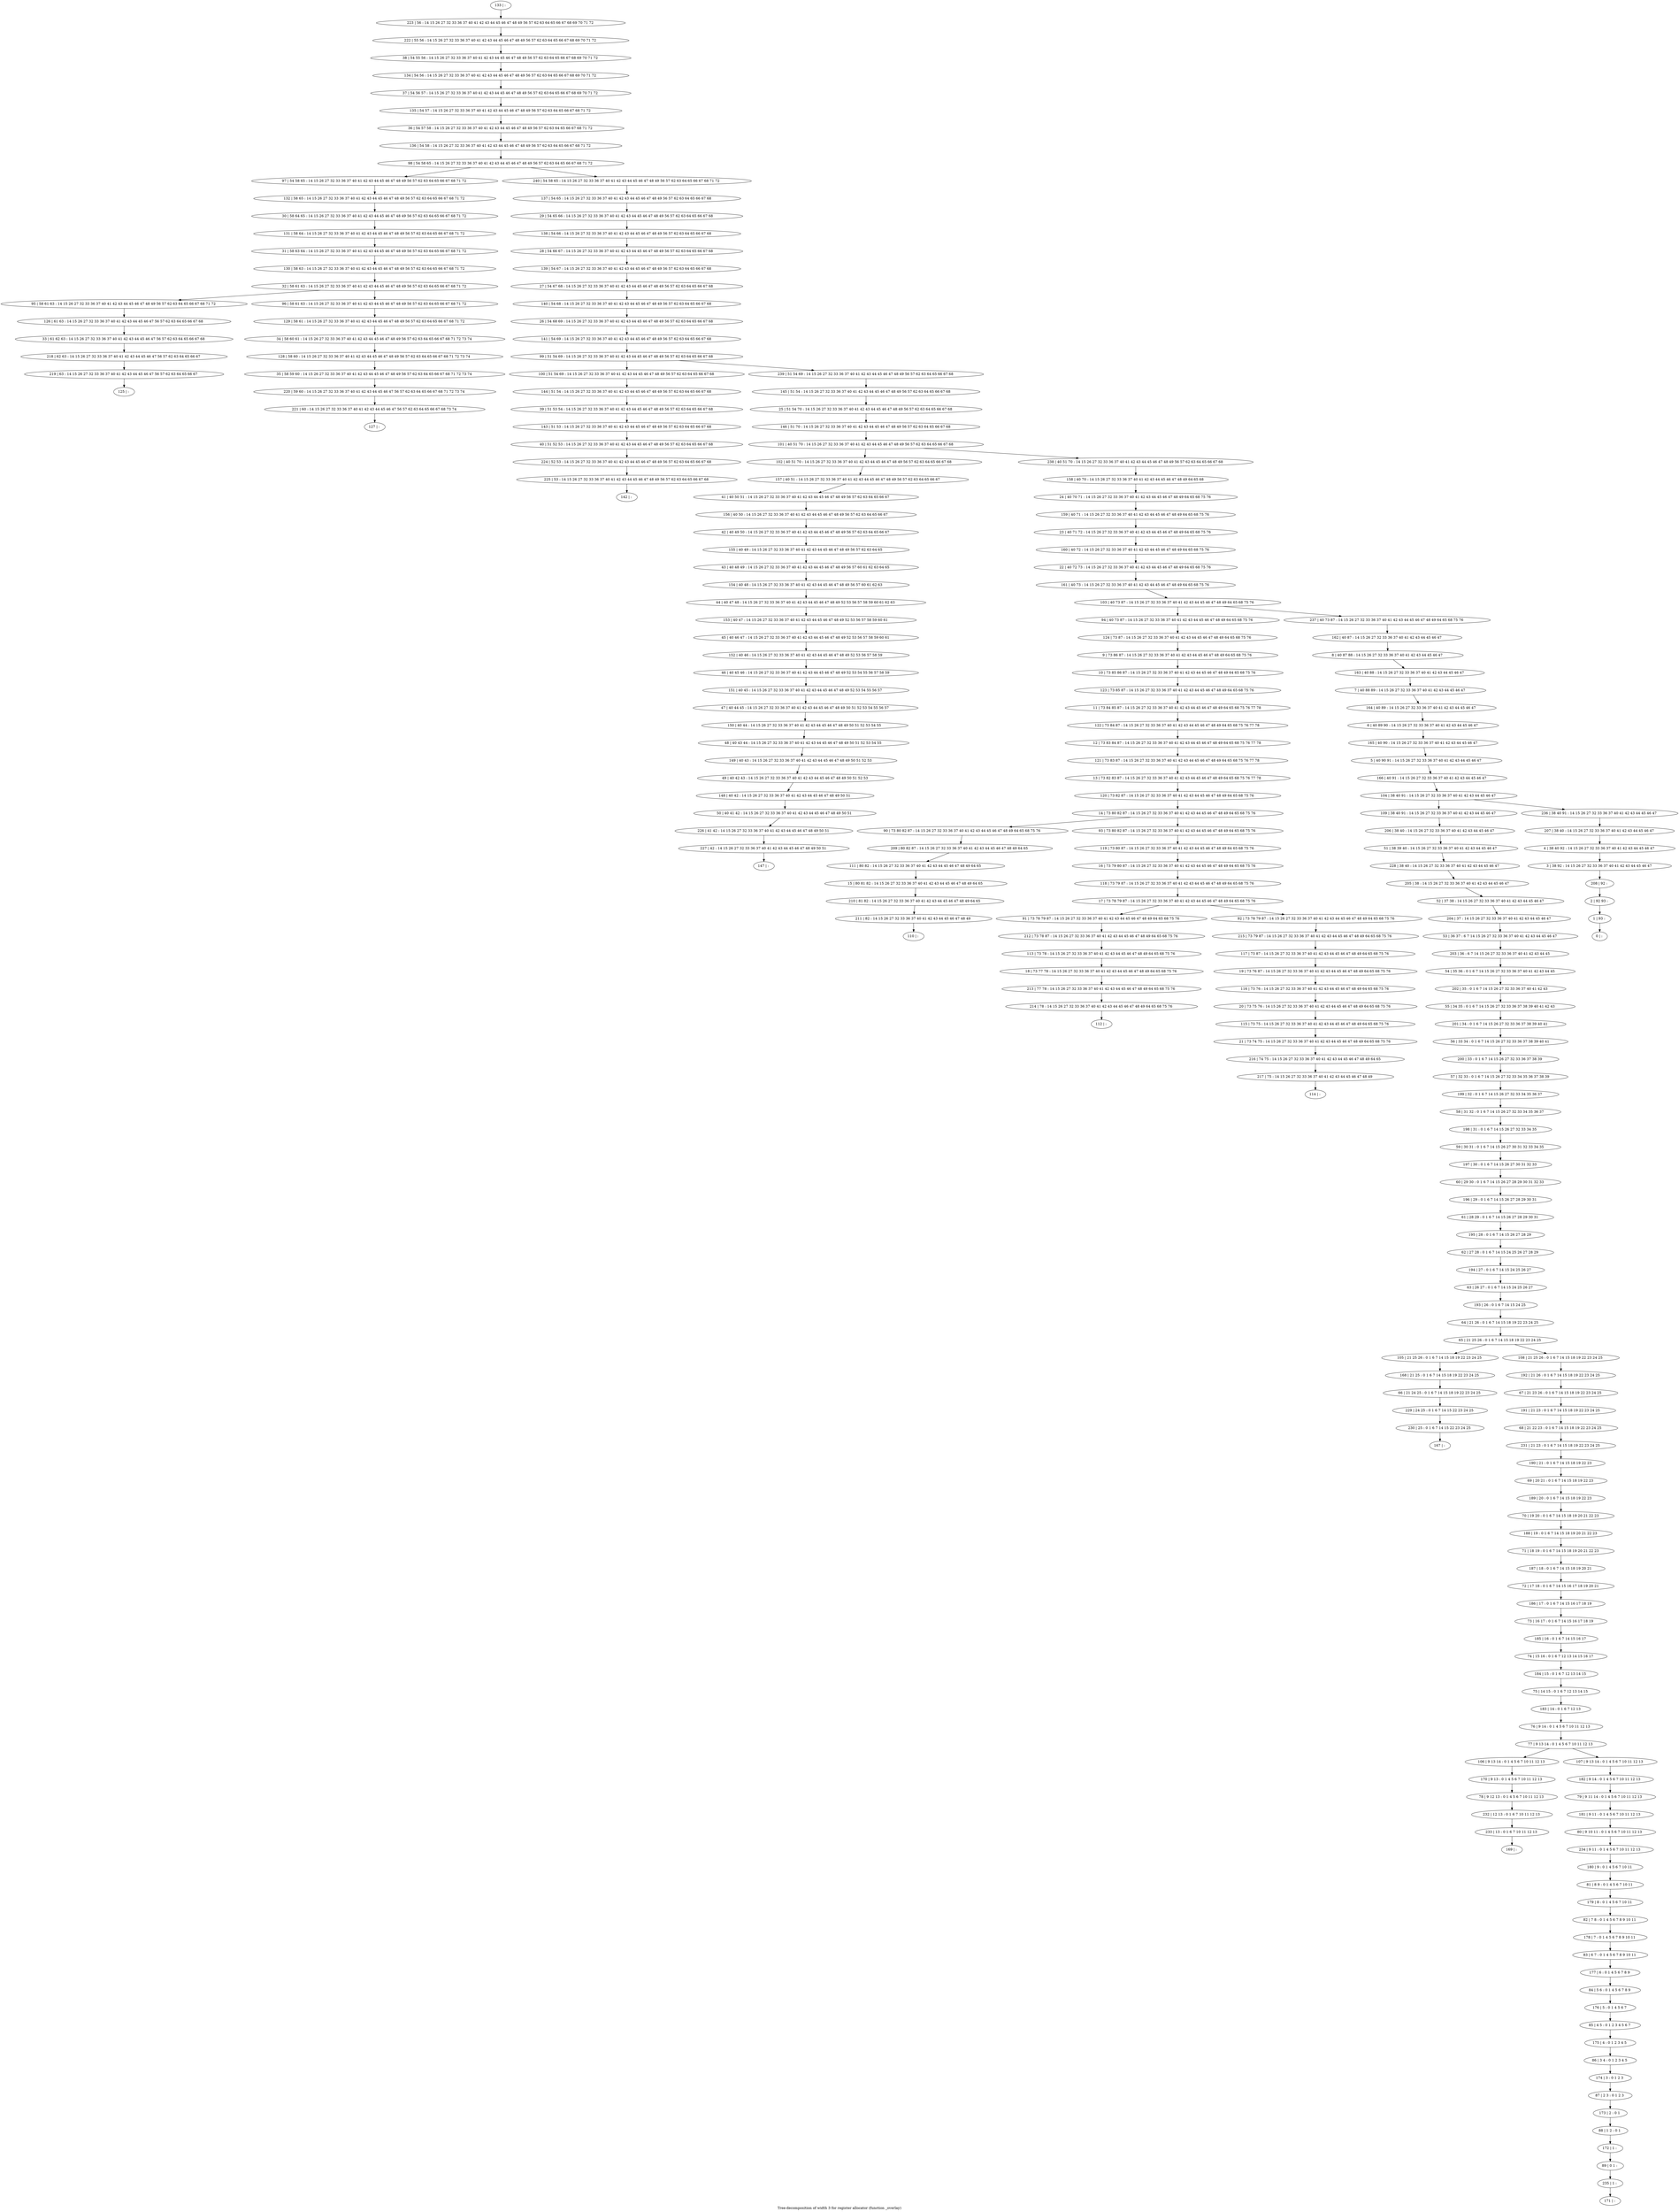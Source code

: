 digraph G {
graph [label="Tree-decomposition of width 3 for register allocator (function _overlay)"]
0[label="0 | : "];
1[label="1 | 93 : "];
2[label="2 | 92 93 : "];
3[label="3 | 38 92 : 14 15 26 27 32 33 36 37 40 41 42 43 44 45 46 47 "];
4[label="4 | 38 40 92 : 14 15 26 27 32 33 36 37 40 41 42 43 44 45 46 47 "];
5[label="5 | 40 90 91 : 14 15 26 27 32 33 36 37 40 41 42 43 44 45 46 47 "];
6[label="6 | 40 89 90 : 14 15 26 27 32 33 36 37 40 41 42 43 44 45 46 47 "];
7[label="7 | 40 88 89 : 14 15 26 27 32 33 36 37 40 41 42 43 44 45 46 47 "];
8[label="8 | 40 87 88 : 14 15 26 27 32 33 36 37 40 41 42 43 44 45 46 47 "];
9[label="9 | 73 86 87 : 14 15 26 27 32 33 36 37 40 41 42 43 44 45 46 47 48 49 64 65 68 75 76 "];
10[label="10 | 73 85 86 87 : 14 15 26 27 32 33 36 37 40 41 42 43 44 45 46 47 48 49 64 65 68 75 76 "];
11[label="11 | 73 84 85 87 : 14 15 26 27 32 33 36 37 40 41 42 43 44 45 46 47 48 49 64 65 68 75 76 77 78 "];
12[label="12 | 73 83 84 87 : 14 15 26 27 32 33 36 37 40 41 42 43 44 45 46 47 48 49 64 65 68 75 76 77 78 "];
13[label="13 | 73 82 83 87 : 14 15 26 27 32 33 36 37 40 41 42 43 44 45 46 47 48 49 64 65 68 75 76 77 78 "];
14[label="14 | 73 80 82 87 : 14 15 26 27 32 33 36 37 40 41 42 43 44 45 46 47 48 49 64 65 68 75 76 "];
15[label="15 | 80 81 82 : 14 15 26 27 32 33 36 37 40 41 42 43 44 45 46 47 48 49 64 65 "];
16[label="16 | 73 79 80 87 : 14 15 26 27 32 33 36 37 40 41 42 43 44 45 46 47 48 49 64 65 68 75 76 "];
17[label="17 | 73 78 79 87 : 14 15 26 27 32 33 36 37 40 41 42 43 44 45 46 47 48 49 64 65 68 75 76 "];
18[label="18 | 73 77 78 : 14 15 26 27 32 33 36 37 40 41 42 43 44 45 46 47 48 49 64 65 68 75 76 "];
19[label="19 | 73 76 87 : 14 15 26 27 32 33 36 37 40 41 42 43 44 45 46 47 48 49 64 65 68 75 76 "];
20[label="20 | 73 75 76 : 14 15 26 27 32 33 36 37 40 41 42 43 44 45 46 47 48 49 64 65 68 75 76 "];
21[label="21 | 73 74 75 : 14 15 26 27 32 33 36 37 40 41 42 43 44 45 46 47 48 49 64 65 68 75 76 "];
22[label="22 | 40 72 73 : 14 15 26 27 32 33 36 37 40 41 42 43 44 45 46 47 48 49 64 65 68 75 76 "];
23[label="23 | 40 71 72 : 14 15 26 27 32 33 36 37 40 41 42 43 44 45 46 47 48 49 64 65 68 75 76 "];
24[label="24 | 40 70 71 : 14 15 26 27 32 33 36 37 40 41 42 43 44 45 46 47 48 49 64 65 68 75 76 "];
25[label="25 | 51 54 70 : 14 15 26 27 32 33 36 37 40 41 42 43 44 45 46 47 48 49 56 57 62 63 64 65 66 67 68 "];
26[label="26 | 54 68 69 : 14 15 26 27 32 33 36 37 40 41 42 43 44 45 46 47 48 49 56 57 62 63 64 65 66 67 68 "];
27[label="27 | 54 67 68 : 14 15 26 27 32 33 36 37 40 41 42 43 44 45 46 47 48 49 56 57 62 63 64 65 66 67 68 "];
28[label="28 | 54 66 67 : 14 15 26 27 32 33 36 37 40 41 42 43 44 45 46 47 48 49 56 57 62 63 64 65 66 67 68 "];
29[label="29 | 54 65 66 : 14 15 26 27 32 33 36 37 40 41 42 43 44 45 46 47 48 49 56 57 62 63 64 65 66 67 68 "];
30[label="30 | 58 64 65 : 14 15 26 27 32 33 36 37 40 41 42 43 44 45 46 47 48 49 56 57 62 63 64 65 66 67 68 71 72 "];
31[label="31 | 58 63 64 : 14 15 26 27 32 33 36 37 40 41 42 43 44 45 46 47 48 49 56 57 62 63 64 65 66 67 68 71 72 "];
32[label="32 | 58 61 63 : 14 15 26 27 32 33 36 37 40 41 42 43 44 45 46 47 48 49 56 57 62 63 64 65 66 67 68 71 72 "];
33[label="33 | 61 62 63 : 14 15 26 27 32 33 36 37 40 41 42 43 44 45 46 47 56 57 62 63 64 65 66 67 68 "];
34[label="34 | 58 60 61 : 14 15 26 27 32 33 36 37 40 41 42 43 44 45 46 47 48 49 56 57 62 63 64 65 66 67 68 71 72 73 74 "];
35[label="35 | 58 59 60 : 14 15 26 27 32 33 36 37 40 41 42 43 44 45 46 47 48 49 56 57 62 63 64 65 66 67 68 71 72 73 74 "];
36[label="36 | 54 57 58 : 14 15 26 27 32 33 36 37 40 41 42 43 44 45 46 47 48 49 56 57 62 63 64 65 66 67 68 71 72 "];
37[label="37 | 54 56 57 : 14 15 26 27 32 33 36 37 40 41 42 43 44 45 46 47 48 49 56 57 62 63 64 65 66 67 68 69 70 71 72 "];
38[label="38 | 54 55 56 : 14 15 26 27 32 33 36 37 40 41 42 43 44 45 46 47 48 49 56 57 62 63 64 65 66 67 68 69 70 71 72 "];
39[label="39 | 51 53 54 : 14 15 26 27 32 33 36 37 40 41 42 43 44 45 46 47 48 49 56 57 62 63 64 65 66 67 68 "];
40[label="40 | 51 52 53 : 14 15 26 27 32 33 36 37 40 41 42 43 44 45 46 47 48 49 56 57 62 63 64 65 66 67 68 "];
41[label="41 | 40 50 51 : 14 15 26 27 32 33 36 37 40 41 42 43 44 45 46 47 48 49 56 57 62 63 64 65 66 67 "];
42[label="42 | 40 49 50 : 14 15 26 27 32 33 36 37 40 41 42 43 44 45 46 47 48 49 56 57 62 63 64 65 66 67 "];
43[label="43 | 40 48 49 : 14 15 26 27 32 33 36 37 40 41 42 43 44 45 46 47 48 49 56 57 60 61 62 63 64 65 "];
44[label="44 | 40 47 48 : 14 15 26 27 32 33 36 37 40 41 42 43 44 45 46 47 48 49 52 53 56 57 58 59 60 61 62 63 "];
45[label="45 | 40 46 47 : 14 15 26 27 32 33 36 37 40 41 42 43 44 45 46 47 48 49 52 53 56 57 58 59 60 61 "];
46[label="46 | 40 45 46 : 14 15 26 27 32 33 36 37 40 41 42 43 44 45 46 47 48 49 52 53 54 55 56 57 58 59 "];
47[label="47 | 40 44 45 : 14 15 26 27 32 33 36 37 40 41 42 43 44 45 46 47 48 49 50 51 52 53 54 55 56 57 "];
48[label="48 | 40 43 44 : 14 15 26 27 32 33 36 37 40 41 42 43 44 45 46 47 48 49 50 51 52 53 54 55 "];
49[label="49 | 40 42 43 : 14 15 26 27 32 33 36 37 40 41 42 43 44 45 46 47 48 49 50 51 52 53 "];
50[label="50 | 40 41 42 : 14 15 26 27 32 33 36 37 40 41 42 43 44 45 46 47 48 49 50 51 "];
51[label="51 | 38 39 40 : 14 15 26 27 32 33 36 37 40 41 42 43 44 45 46 47 "];
52[label="52 | 37 38 : 14 15 26 27 32 33 36 37 40 41 42 43 44 45 46 47 "];
53[label="53 | 36 37 : 6 7 14 15 26 27 32 33 36 37 40 41 42 43 44 45 46 47 "];
54[label="54 | 35 36 : 0 1 6 7 14 15 26 27 32 33 36 37 40 41 42 43 44 45 "];
55[label="55 | 34 35 : 0 1 6 7 14 15 26 27 32 33 36 37 38 39 40 41 42 43 "];
56[label="56 | 33 34 : 0 1 6 7 14 15 26 27 32 33 36 37 38 39 40 41 "];
57[label="57 | 32 33 : 0 1 6 7 14 15 26 27 32 33 34 35 36 37 38 39 "];
58[label="58 | 31 32 : 0 1 6 7 14 15 26 27 32 33 34 35 36 37 "];
59[label="59 | 30 31 : 0 1 6 7 14 15 26 27 30 31 32 33 34 35 "];
60[label="60 | 29 30 : 0 1 6 7 14 15 26 27 28 29 30 31 32 33 "];
61[label="61 | 28 29 : 0 1 6 7 14 15 26 27 28 29 30 31 "];
62[label="62 | 27 28 : 0 1 6 7 14 15 24 25 26 27 28 29 "];
63[label="63 | 26 27 : 0 1 6 7 14 15 24 25 26 27 "];
64[label="64 | 21 26 : 0 1 6 7 14 15 18 19 22 23 24 25 "];
65[label="65 | 21 25 26 : 0 1 6 7 14 15 18 19 22 23 24 25 "];
66[label="66 | 21 24 25 : 0 1 6 7 14 15 18 19 22 23 24 25 "];
67[label="67 | 21 23 26 : 0 1 6 7 14 15 18 19 22 23 24 25 "];
68[label="68 | 21 22 23 : 0 1 6 7 14 15 18 19 22 23 24 25 "];
69[label="69 | 20 21 : 0 1 6 7 14 15 18 19 22 23 "];
70[label="70 | 19 20 : 0 1 6 7 14 15 18 19 20 21 22 23 "];
71[label="71 | 18 19 : 0 1 6 7 14 15 18 19 20 21 22 23 "];
72[label="72 | 17 18 : 0 1 6 7 14 15 16 17 18 19 20 21 "];
73[label="73 | 16 17 : 0 1 6 7 14 15 16 17 18 19 "];
74[label="74 | 15 16 : 0 1 6 7 12 13 14 15 16 17 "];
75[label="75 | 14 15 : 0 1 6 7 12 13 14 15 "];
76[label="76 | 9 14 : 0 1 4 5 6 7 10 11 12 13 "];
77[label="77 | 9 13 14 : 0 1 4 5 6 7 10 11 12 13 "];
78[label="78 | 9 12 13 : 0 1 4 5 6 7 10 11 12 13 "];
79[label="79 | 9 11 14 : 0 1 4 5 6 7 10 11 12 13 "];
80[label="80 | 9 10 11 : 0 1 4 5 6 7 10 11 12 13 "];
81[label="81 | 8 9 : 0 1 4 5 6 7 10 11 "];
82[label="82 | 7 8 : 0 1 4 5 6 7 8 9 10 11 "];
83[label="83 | 6 7 : 0 1 4 5 6 7 8 9 10 11 "];
84[label="84 | 5 6 : 0 1 4 5 6 7 8 9 "];
85[label="85 | 4 5 : 0 1 2 3 4 5 6 7 "];
86[label="86 | 3 4 : 0 1 2 3 4 5 "];
87[label="87 | 2 3 : 0 1 2 3 "];
88[label="88 | 1 2 : 0 1 "];
89[label="89 | 0 1 : "];
90[label="90 | 73 80 82 87 : 14 15 26 27 32 33 36 37 40 41 42 43 44 45 46 47 48 49 64 65 68 75 76 "];
91[label="91 | 73 78 79 87 : 14 15 26 27 32 33 36 37 40 41 42 43 44 45 46 47 48 49 64 65 68 75 76 "];
92[label="92 | 73 78 79 87 : 14 15 26 27 32 33 36 37 40 41 42 43 44 45 46 47 48 49 64 65 68 75 76 "];
93[label="93 | 73 80 82 87 : 14 15 26 27 32 33 36 37 40 41 42 43 44 45 46 47 48 49 64 65 68 75 76 "];
94[label="94 | 40 73 87 : 14 15 26 27 32 33 36 37 40 41 42 43 44 45 46 47 48 49 64 65 68 75 76 "];
95[label="95 | 58 61 63 : 14 15 26 27 32 33 36 37 40 41 42 43 44 45 46 47 48 49 56 57 62 63 64 65 66 67 68 71 72 "];
96[label="96 | 58 61 63 : 14 15 26 27 32 33 36 37 40 41 42 43 44 45 46 47 48 49 56 57 62 63 64 65 66 67 68 71 72 "];
97[label="97 | 54 58 65 : 14 15 26 27 32 33 36 37 40 41 42 43 44 45 46 47 48 49 56 57 62 63 64 65 66 67 68 71 72 "];
98[label="98 | 54 58 65 : 14 15 26 27 32 33 36 37 40 41 42 43 44 45 46 47 48 49 56 57 62 63 64 65 66 67 68 71 72 "];
99[label="99 | 51 54 69 : 14 15 26 27 32 33 36 37 40 41 42 43 44 45 46 47 48 49 56 57 62 63 64 65 66 67 68 "];
100[label="100 | 51 54 69 : 14 15 26 27 32 33 36 37 40 41 42 43 44 45 46 47 48 49 56 57 62 63 64 65 66 67 68 "];
101[label="101 | 40 51 70 : 14 15 26 27 32 33 36 37 40 41 42 43 44 45 46 47 48 49 56 57 62 63 64 65 66 67 68 "];
102[label="102 | 40 51 70 : 14 15 26 27 32 33 36 37 40 41 42 43 44 45 46 47 48 49 56 57 62 63 64 65 66 67 68 "];
103[label="103 | 40 73 87 : 14 15 26 27 32 33 36 37 40 41 42 43 44 45 46 47 48 49 64 65 68 75 76 "];
104[label="104 | 38 40 91 : 14 15 26 27 32 33 36 37 40 41 42 43 44 45 46 47 "];
105[label="105 | 21 25 26 : 0 1 6 7 14 15 18 19 22 23 24 25 "];
106[label="106 | 9 13 14 : 0 1 4 5 6 7 10 11 12 13 "];
107[label="107 | 9 13 14 : 0 1 4 5 6 7 10 11 12 13 "];
108[label="108 | 21 25 26 : 0 1 6 7 14 15 18 19 22 23 24 25 "];
109[label="109 | 38 40 91 : 14 15 26 27 32 33 36 37 40 41 42 43 44 45 46 47 "];
110[label="110 | : "];
111[label="111 | 80 82 : 14 15 26 27 32 33 36 37 40 41 42 43 44 45 46 47 48 49 64 65 "];
112[label="112 | : "];
113[label="113 | 73 78 : 14 15 26 27 32 33 36 37 40 41 42 43 44 45 46 47 48 49 64 65 68 75 76 "];
114[label="114 | : "];
115[label="115 | 73 75 : 14 15 26 27 32 33 36 37 40 41 42 43 44 45 46 47 48 49 64 65 68 75 76 "];
116[label="116 | 73 76 : 14 15 26 27 32 33 36 37 40 41 42 43 44 45 46 47 48 49 64 65 68 75 76 "];
117[label="117 | 73 87 : 14 15 26 27 32 33 36 37 40 41 42 43 44 45 46 47 48 49 64 65 68 75 76 "];
118[label="118 | 73 79 87 : 14 15 26 27 32 33 36 37 40 41 42 43 44 45 46 47 48 49 64 65 68 75 76 "];
119[label="119 | 73 80 87 : 14 15 26 27 32 33 36 37 40 41 42 43 44 45 46 47 48 49 64 65 68 75 76 "];
120[label="120 | 73 82 87 : 14 15 26 27 32 33 36 37 40 41 42 43 44 45 46 47 48 49 64 65 68 75 76 "];
121[label="121 | 73 83 87 : 14 15 26 27 32 33 36 37 40 41 42 43 44 45 46 47 48 49 64 65 68 75 76 77 78 "];
122[label="122 | 73 84 87 : 14 15 26 27 32 33 36 37 40 41 42 43 44 45 46 47 48 49 64 65 68 75 76 77 78 "];
123[label="123 | 73 85 87 : 14 15 26 27 32 33 36 37 40 41 42 43 44 45 46 47 48 49 64 65 68 75 76 "];
124[label="124 | 73 87 : 14 15 26 27 32 33 36 37 40 41 42 43 44 45 46 47 48 49 64 65 68 75 76 "];
125[label="125 | : "];
126[label="126 | 61 63 : 14 15 26 27 32 33 36 37 40 41 42 43 44 45 46 47 56 57 62 63 64 65 66 67 68 "];
127[label="127 | : "];
128[label="128 | 58 60 : 14 15 26 27 32 33 36 37 40 41 42 43 44 45 46 47 48 49 56 57 62 63 64 65 66 67 68 71 72 73 74 "];
129[label="129 | 58 61 : 14 15 26 27 32 33 36 37 40 41 42 43 44 45 46 47 48 49 56 57 62 63 64 65 66 67 68 71 72 "];
130[label="130 | 58 63 : 14 15 26 27 32 33 36 37 40 41 42 43 44 45 46 47 48 49 56 57 62 63 64 65 66 67 68 71 72 "];
131[label="131 | 58 64 : 14 15 26 27 32 33 36 37 40 41 42 43 44 45 46 47 48 49 56 57 62 63 64 65 66 67 68 71 72 "];
132[label="132 | 58 65 : 14 15 26 27 32 33 36 37 40 41 42 43 44 45 46 47 48 49 56 57 62 63 64 65 66 67 68 71 72 "];
133[label="133 | : "];
134[label="134 | 54 56 : 14 15 26 27 32 33 36 37 40 41 42 43 44 45 46 47 48 49 56 57 62 63 64 65 66 67 68 69 70 71 72 "];
135[label="135 | 54 57 : 14 15 26 27 32 33 36 37 40 41 42 43 44 45 46 47 48 49 56 57 62 63 64 65 66 67 68 71 72 "];
136[label="136 | 54 58 : 14 15 26 27 32 33 36 37 40 41 42 43 44 45 46 47 48 49 56 57 62 63 64 65 66 67 68 71 72 "];
137[label="137 | 54 65 : 14 15 26 27 32 33 36 37 40 41 42 43 44 45 46 47 48 49 56 57 62 63 64 65 66 67 68 "];
138[label="138 | 54 66 : 14 15 26 27 32 33 36 37 40 41 42 43 44 45 46 47 48 49 56 57 62 63 64 65 66 67 68 "];
139[label="139 | 54 67 : 14 15 26 27 32 33 36 37 40 41 42 43 44 45 46 47 48 49 56 57 62 63 64 65 66 67 68 "];
140[label="140 | 54 68 : 14 15 26 27 32 33 36 37 40 41 42 43 44 45 46 47 48 49 56 57 62 63 64 65 66 67 68 "];
141[label="141 | 54 69 : 14 15 26 27 32 33 36 37 40 41 42 43 44 45 46 47 48 49 56 57 62 63 64 65 66 67 68 "];
142[label="142 | : "];
143[label="143 | 51 53 : 14 15 26 27 32 33 36 37 40 41 42 43 44 45 46 47 48 49 56 57 62 63 64 65 66 67 68 "];
144[label="144 | 51 54 : 14 15 26 27 32 33 36 37 40 41 42 43 44 45 46 47 48 49 56 57 62 63 64 65 66 67 68 "];
145[label="145 | 51 54 : 14 15 26 27 32 33 36 37 40 41 42 43 44 45 46 47 48 49 56 57 62 63 64 65 66 67 68 "];
146[label="146 | 51 70 : 14 15 26 27 32 33 36 37 40 41 42 43 44 45 46 47 48 49 56 57 62 63 64 65 66 67 68 "];
147[label="147 | : "];
148[label="148 | 40 42 : 14 15 26 27 32 33 36 37 40 41 42 43 44 45 46 47 48 49 50 51 "];
149[label="149 | 40 43 : 14 15 26 27 32 33 36 37 40 41 42 43 44 45 46 47 48 49 50 51 52 53 "];
150[label="150 | 40 44 : 14 15 26 27 32 33 36 37 40 41 42 43 44 45 46 47 48 49 50 51 52 53 54 55 "];
151[label="151 | 40 45 : 14 15 26 27 32 33 36 37 40 41 42 43 44 45 46 47 48 49 52 53 54 55 56 57 "];
152[label="152 | 40 46 : 14 15 26 27 32 33 36 37 40 41 42 43 44 45 46 47 48 49 52 53 56 57 58 59 "];
153[label="153 | 40 47 : 14 15 26 27 32 33 36 37 40 41 42 43 44 45 46 47 48 49 52 53 56 57 58 59 60 61 "];
154[label="154 | 40 48 : 14 15 26 27 32 33 36 37 40 41 42 43 44 45 46 47 48 49 56 57 60 61 62 63 "];
155[label="155 | 40 49 : 14 15 26 27 32 33 36 37 40 41 42 43 44 45 46 47 48 49 56 57 62 63 64 65 "];
156[label="156 | 40 50 : 14 15 26 27 32 33 36 37 40 41 42 43 44 45 46 47 48 49 56 57 62 63 64 65 66 67 "];
157[label="157 | 40 51 : 14 15 26 27 32 33 36 37 40 41 42 43 44 45 46 47 48 49 56 57 62 63 64 65 66 67 "];
158[label="158 | 40 70 : 14 15 26 27 32 33 36 37 40 41 42 43 44 45 46 47 48 49 64 65 68 "];
159[label="159 | 40 71 : 14 15 26 27 32 33 36 37 40 41 42 43 44 45 46 47 48 49 64 65 68 75 76 "];
160[label="160 | 40 72 : 14 15 26 27 32 33 36 37 40 41 42 43 44 45 46 47 48 49 64 65 68 75 76 "];
161[label="161 | 40 73 : 14 15 26 27 32 33 36 37 40 41 42 43 44 45 46 47 48 49 64 65 68 75 76 "];
162[label="162 | 40 87 : 14 15 26 27 32 33 36 37 40 41 42 43 44 45 46 47 "];
163[label="163 | 40 88 : 14 15 26 27 32 33 36 37 40 41 42 43 44 45 46 47 "];
164[label="164 | 40 89 : 14 15 26 27 32 33 36 37 40 41 42 43 44 45 46 47 "];
165[label="165 | 40 90 : 14 15 26 27 32 33 36 37 40 41 42 43 44 45 46 47 "];
166[label="166 | 40 91 : 14 15 26 27 32 33 36 37 40 41 42 43 44 45 46 47 "];
167[label="167 | : "];
168[label="168 | 21 25 : 0 1 6 7 14 15 18 19 22 23 24 25 "];
169[label="169 | : "];
170[label="170 | 9 13 : 0 1 4 5 6 7 10 11 12 13 "];
171[label="171 | : "];
172[label="172 | 1 : "];
173[label="173 | 2 : 0 1 "];
174[label="174 | 3 : 0 1 2 3 "];
175[label="175 | 4 : 0 1 2 3 4 5 "];
176[label="176 | 5 : 0 1 4 5 6 7 "];
177[label="177 | 6 : 0 1 4 5 6 7 8 9 "];
178[label="178 | 7 : 0 1 4 5 6 7 8 9 10 11 "];
179[label="179 | 8 : 0 1 4 5 6 7 10 11 "];
180[label="180 | 9 : 0 1 4 5 6 7 10 11 "];
181[label="181 | 9 11 : 0 1 4 5 6 7 10 11 12 13 "];
182[label="182 | 9 14 : 0 1 4 5 6 7 10 11 12 13 "];
183[label="183 | 14 : 0 1 6 7 12 13 "];
184[label="184 | 15 : 0 1 6 7 12 13 14 15 "];
185[label="185 | 16 : 0 1 6 7 14 15 16 17 "];
186[label="186 | 17 : 0 1 6 7 14 15 16 17 18 19 "];
187[label="187 | 18 : 0 1 6 7 14 15 18 19 20 21 "];
188[label="188 | 19 : 0 1 6 7 14 15 18 19 20 21 22 23 "];
189[label="189 | 20 : 0 1 6 7 14 15 18 19 22 23 "];
190[label="190 | 21 : 0 1 6 7 14 15 18 19 22 23 "];
191[label="191 | 21 23 : 0 1 6 7 14 15 18 19 22 23 24 25 "];
192[label="192 | 21 26 : 0 1 6 7 14 15 18 19 22 23 24 25 "];
193[label="193 | 26 : 0 1 6 7 14 15 24 25 "];
194[label="194 | 27 : 0 1 6 7 14 15 24 25 26 27 "];
195[label="195 | 28 : 0 1 6 7 14 15 26 27 28 29 "];
196[label="196 | 29 : 0 1 6 7 14 15 26 27 28 29 30 31 "];
197[label="197 | 30 : 0 1 6 7 14 15 26 27 30 31 32 33 "];
198[label="198 | 31 : 0 1 6 7 14 15 26 27 32 33 34 35 "];
199[label="199 | 32 : 0 1 6 7 14 15 26 27 32 33 34 35 36 37 "];
200[label="200 | 33 : 0 1 6 7 14 15 26 27 32 33 36 37 38 39 "];
201[label="201 | 34 : 0 1 6 7 14 15 26 27 32 33 36 37 38 39 40 41 "];
202[label="202 | 35 : 0 1 6 7 14 15 26 27 32 33 36 37 40 41 42 43 "];
203[label="203 | 36 : 6 7 14 15 26 27 32 33 36 37 40 41 42 43 44 45 "];
204[label="204 | 37 : 14 15 26 27 32 33 36 37 40 41 42 43 44 45 46 47 "];
205[label="205 | 38 : 14 15 26 27 32 33 36 37 40 41 42 43 44 45 46 47 "];
206[label="206 | 38 40 : 14 15 26 27 32 33 36 37 40 41 42 43 44 45 46 47 "];
207[label="207 | 38 40 : 14 15 26 27 32 33 36 37 40 41 42 43 44 45 46 47 "];
208[label="208 | 92 : "];
209[label="209 | 80 82 87 : 14 15 26 27 32 33 36 37 40 41 42 43 44 45 46 47 48 49 64 65 "];
210[label="210 | 81 82 : 14 15 26 27 32 33 36 37 40 41 42 43 44 45 46 47 48 49 64 65 "];
211[label="211 | 82 : 14 15 26 27 32 33 36 37 40 41 42 43 44 45 46 47 48 49 "];
212[label="212 | 73 78 87 : 14 15 26 27 32 33 36 37 40 41 42 43 44 45 46 47 48 49 64 65 68 75 76 "];
213[label="213 | 77 78 : 14 15 26 27 32 33 36 37 40 41 42 43 44 45 46 47 48 49 64 65 68 75 76 "];
214[label="214 | 78 : 14 15 26 27 32 33 36 37 40 41 42 43 44 45 46 47 48 49 64 65 68 75 76 "];
215[label="215 | 73 79 87 : 14 15 26 27 32 33 36 37 40 41 42 43 44 45 46 47 48 49 64 65 68 75 76 "];
216[label="216 | 74 75 : 14 15 26 27 32 33 36 37 40 41 42 43 44 45 46 47 48 49 64 65 "];
217[label="217 | 75 : 14 15 26 27 32 33 36 37 40 41 42 43 44 45 46 47 48 49 "];
218[label="218 | 62 63 : 14 15 26 27 32 33 36 37 40 41 42 43 44 45 46 47 56 57 62 63 64 65 66 67 "];
219[label="219 | 63 : 14 15 26 27 32 33 36 37 40 41 42 43 44 45 46 47 56 57 62 63 64 65 66 67 "];
220[label="220 | 59 60 : 14 15 26 27 32 33 36 37 40 41 42 43 44 45 46 47 56 57 62 63 64 65 66 67 68 71 72 73 74 "];
221[label="221 | 60 : 14 15 26 27 32 33 36 37 40 41 42 43 44 45 46 47 56 57 62 63 64 65 66 67 68 73 74 "];
222[label="222 | 55 56 : 14 15 26 27 32 33 36 37 40 41 42 43 44 45 46 47 48 49 56 57 62 63 64 65 66 67 68 69 70 71 72 "];
223[label="223 | 56 : 14 15 26 27 32 33 36 37 40 41 42 43 44 45 46 47 48 49 56 57 62 63 64 65 66 67 68 69 70 71 72 "];
224[label="224 | 52 53 : 14 15 26 27 32 33 36 37 40 41 42 43 44 45 46 47 48 49 56 57 62 63 64 65 66 67 68 "];
225[label="225 | 53 : 14 15 26 27 32 33 36 37 40 41 42 43 44 45 46 47 48 49 56 57 62 63 64 65 66 67 68 "];
226[label="226 | 41 42 : 14 15 26 27 32 33 36 37 40 41 42 43 44 45 46 47 48 49 50 51 "];
227[label="227 | 42 : 14 15 26 27 32 33 36 37 40 41 42 43 44 45 46 47 48 49 50 51 "];
228[label="228 | 38 40 : 14 15 26 27 32 33 36 37 40 41 42 43 44 45 46 47 "];
229[label="229 | 24 25 : 0 1 6 7 14 15 22 23 24 25 "];
230[label="230 | 25 : 0 1 6 7 14 15 22 23 24 25 "];
231[label="231 | 21 23 : 0 1 6 7 14 15 18 19 22 23 24 25 "];
232[label="232 | 12 13 : 0 1 6 7 10 11 12 13 "];
233[label="233 | 13 : 0 1 6 7 10 11 12 13 "];
234[label="234 | 9 11 : 0 1 4 5 6 7 10 11 12 13 "];
235[label="235 | 1 : "];
236[label="236 | 38 40 91 : 14 15 26 27 32 33 36 37 40 41 42 43 44 45 46 47 "];
237[label="237 | 40 73 87 : 14 15 26 27 32 33 36 37 40 41 42 43 44 45 46 47 48 49 64 65 68 75 76 "];
238[label="238 | 40 51 70 : 14 15 26 27 32 33 36 37 40 41 42 43 44 45 46 47 48 49 56 57 62 63 64 65 66 67 68 "];
239[label="239 | 51 54 69 : 14 15 26 27 32 33 36 37 40 41 42 43 44 45 46 47 48 49 56 57 62 63 64 65 66 67 68 "];
240[label="240 | 54 58 65 : 14 15 26 27 32 33 36 37 40 41 42 43 44 45 46 47 48 49 56 57 62 63 64 65 66 67 68 71 72 "];
9->10 ;
64->65 ;
76->77 ;
14->90 ;
17->91 ;
17->92 ;
14->93 ;
32->95 ;
32->96 ;
65->105 ;
77->106 ;
77->107 ;
65->108 ;
111->15 ;
113->18 ;
115->21 ;
20->115 ;
116->20 ;
19->116 ;
117->19 ;
118->17 ;
16->118 ;
119->16 ;
93->119 ;
120->14 ;
13->120 ;
121->13 ;
12->121 ;
122->12 ;
11->122 ;
123->11 ;
10->123 ;
124->9 ;
94->124 ;
126->33 ;
95->126 ;
128->35 ;
34->128 ;
129->34 ;
96->129 ;
130->32 ;
31->130 ;
131->31 ;
30->131 ;
132->30 ;
97->132 ;
143->40 ;
39->143 ;
144->39 ;
100->144 ;
148->50 ;
49->148 ;
149->49 ;
48->149 ;
150->48 ;
47->150 ;
151->47 ;
46->151 ;
152->46 ;
45->152 ;
153->45 ;
44->153 ;
154->44 ;
43->154 ;
155->43 ;
42->155 ;
156->42 ;
41->156 ;
157->41 ;
102->157 ;
168->66 ;
105->168 ;
170->78 ;
106->170 ;
172->89 ;
88->172 ;
173->88 ;
87->173 ;
174->87 ;
86->174 ;
175->86 ;
85->175 ;
176->85 ;
84->176 ;
177->84 ;
83->177 ;
178->83 ;
82->178 ;
179->82 ;
81->179 ;
180->81 ;
181->80 ;
79->181 ;
182->79 ;
107->182 ;
183->76 ;
75->183 ;
184->75 ;
74->184 ;
185->74 ;
73->185 ;
186->73 ;
72->186 ;
187->72 ;
71->187 ;
188->71 ;
70->188 ;
189->70 ;
69->189 ;
190->69 ;
191->68 ;
67->191 ;
192->67 ;
108->192 ;
193->64 ;
63->193 ;
194->63 ;
62->194 ;
195->62 ;
61->195 ;
196->61 ;
60->196 ;
197->60 ;
59->197 ;
198->59 ;
58->198 ;
199->58 ;
57->199 ;
200->57 ;
56->200 ;
201->56 ;
55->201 ;
202->55 ;
54->202 ;
203->54 ;
53->203 ;
204->53 ;
52->204 ;
205->52 ;
206->51 ;
109->206 ;
209->111 ;
90->209 ;
15->210 ;
211->110 ;
210->211 ;
212->113 ;
91->212 ;
18->213 ;
214->112 ;
213->214 ;
215->117 ;
92->215 ;
21->216 ;
217->114 ;
216->217 ;
33->218 ;
219->125 ;
218->219 ;
35->220 ;
221->127 ;
220->221 ;
40->224 ;
225->142 ;
224->225 ;
50->226 ;
227->147 ;
226->227 ;
228->205 ;
51->228 ;
66->229 ;
230->167 ;
229->230 ;
231->190 ;
68->231 ;
78->232 ;
233->169 ;
232->233 ;
234->180 ;
80->234 ;
235->171 ;
89->235 ;
133->223 ;
223->222 ;
222->38 ;
38->134 ;
134->37 ;
37->135 ;
135->36 ;
36->136 ;
136->98 ;
137->29 ;
29->138 ;
138->28 ;
28->139 ;
139->27 ;
27->140 ;
140->26 ;
26->141 ;
141->99 ;
145->25 ;
25->146 ;
146->101 ;
158->24 ;
24->159 ;
159->23 ;
23->160 ;
160->22 ;
22->161 ;
161->103 ;
162->8 ;
8->163 ;
163->7 ;
7->164 ;
164->6 ;
6->165 ;
165->5 ;
5->166 ;
166->104 ;
207->4 ;
4->3 ;
3->208 ;
208->2 ;
2->1 ;
1->0 ;
236->207 ;
237->162 ;
238->158 ;
239->145 ;
240->137 ;
104->109 ;
104->236 ;
103->94 ;
103->237 ;
101->102 ;
101->238 ;
99->100 ;
99->239 ;
98->97 ;
98->240 ;
}
